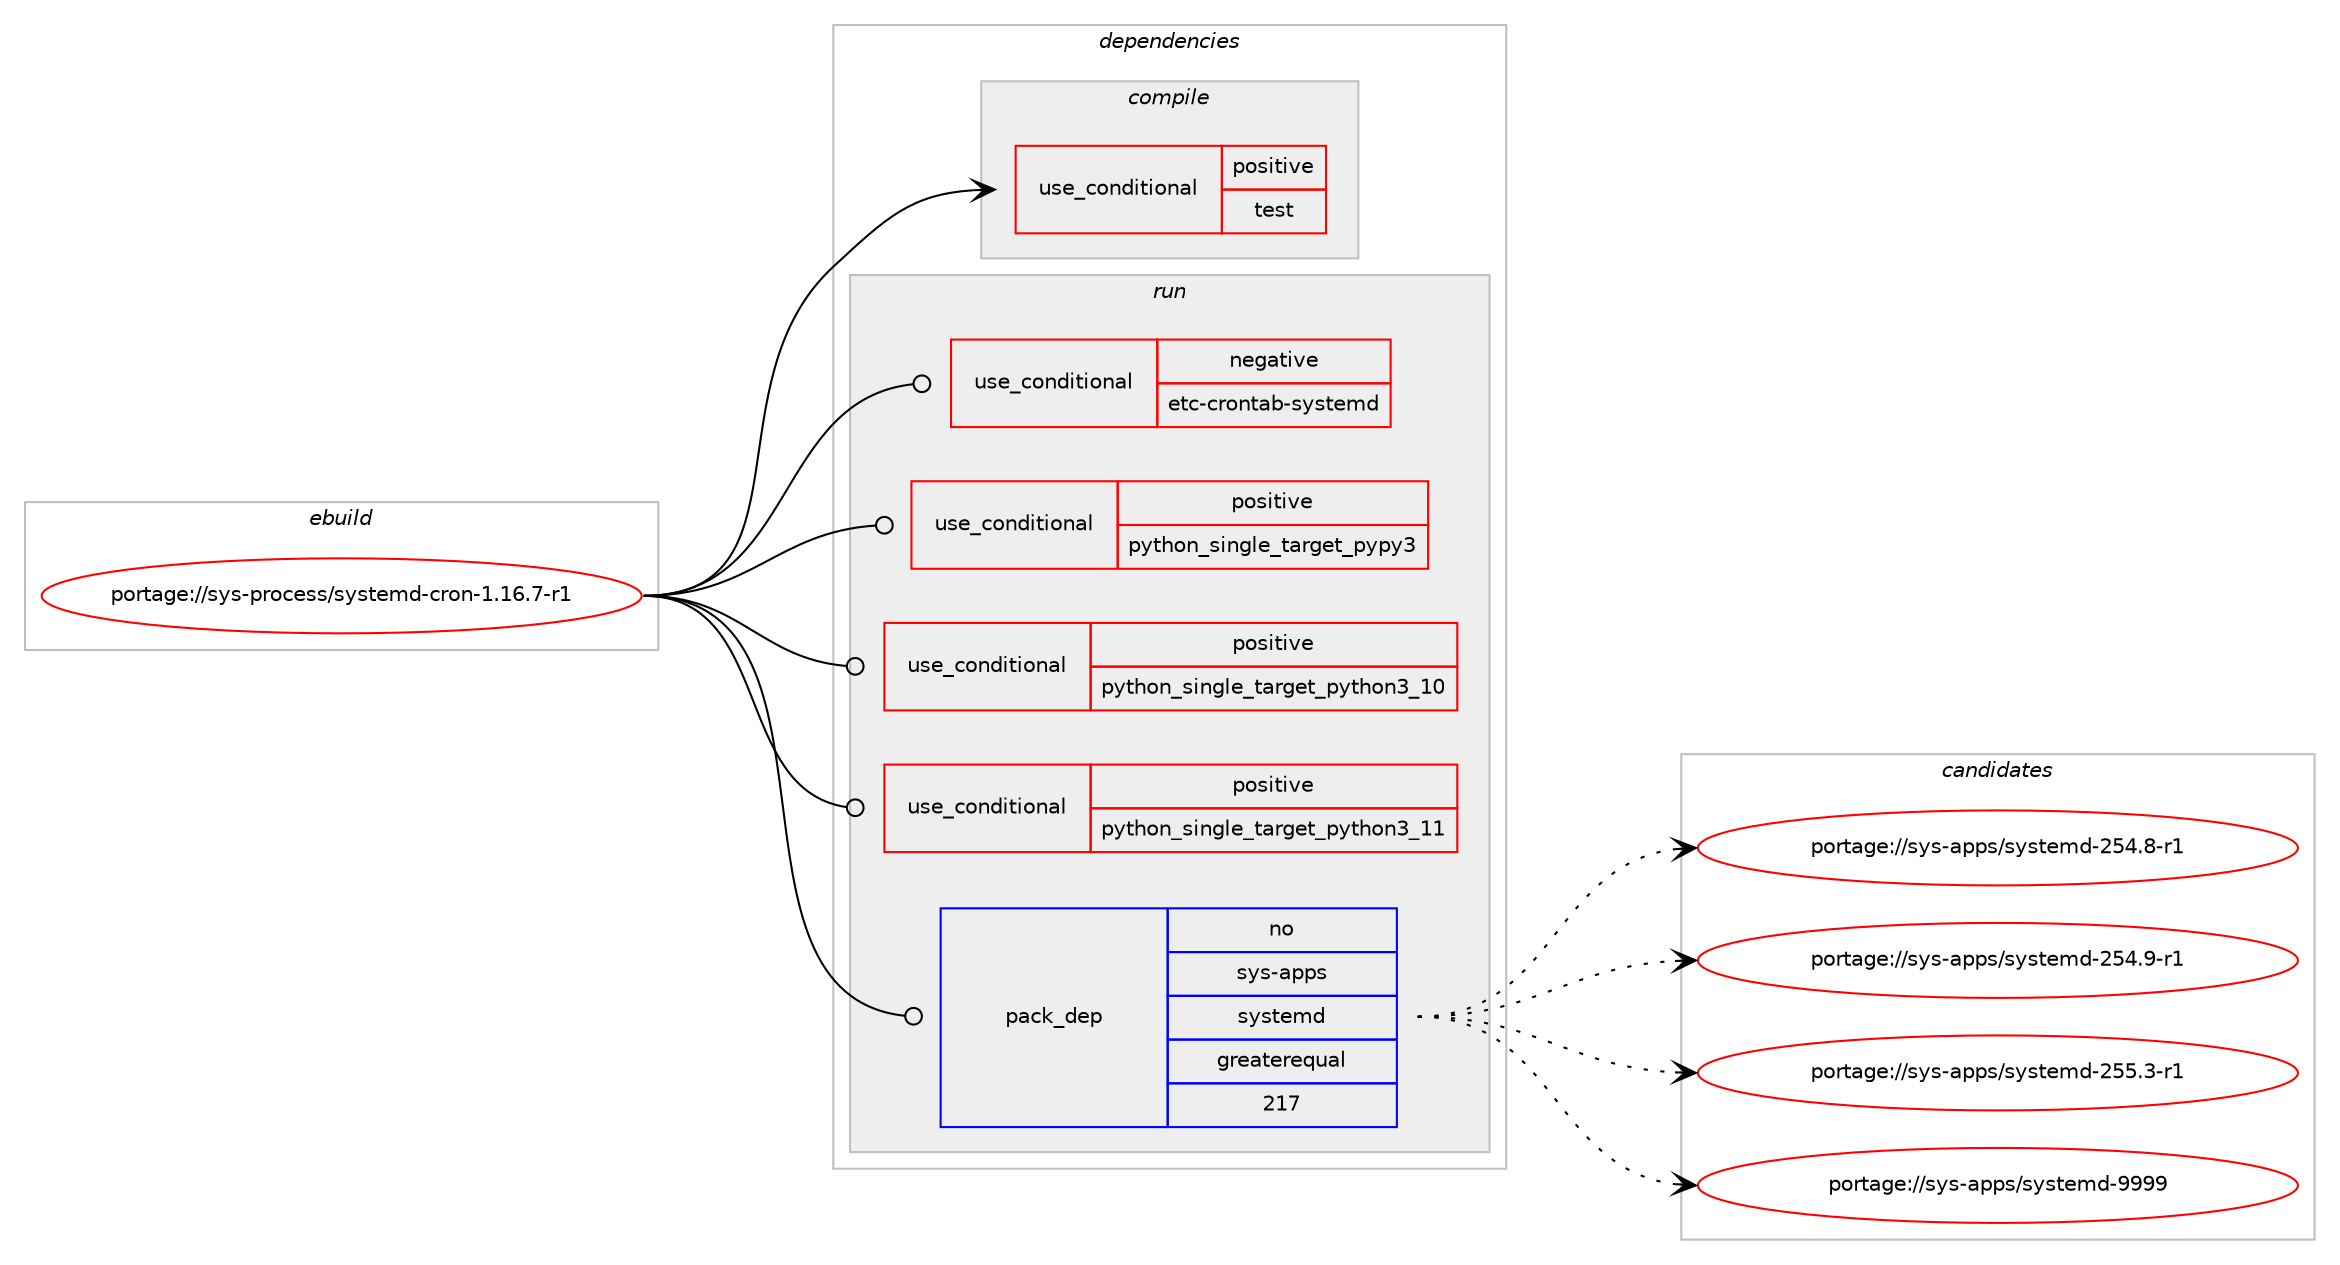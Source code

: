 digraph prolog {

# *************
# Graph options
# *************

newrank=true;
concentrate=true;
compound=true;
graph [rankdir=LR,fontname=Helvetica,fontsize=10,ranksep=1.5];#, ranksep=2.5, nodesep=0.2];
edge  [arrowhead=vee];
node  [fontname=Helvetica,fontsize=10];

# **********
# The ebuild
# **********

subgraph cluster_leftcol {
color=gray;
rank=same;
label=<<i>ebuild</i>>;
id [label="portage://sys-process/systemd-cron-1.16.7-r1", color=red, width=4, href="../sys-process/systemd-cron-1.16.7-r1.svg"];
}

# ****************
# The dependencies
# ****************

subgraph cluster_midcol {
color=gray;
label=<<i>dependencies</i>>;
subgraph cluster_compile {
fillcolor="#eeeeee";
style=filled;
label=<<i>compile</i>>;
subgraph cond14887 {
dependency21852 [label=<<TABLE BORDER="0" CELLBORDER="1" CELLSPACING="0" CELLPADDING="4"><TR><TD ROWSPAN="3" CELLPADDING="10">use_conditional</TD></TR><TR><TD>positive</TD></TR><TR><TD>test</TD></TR></TABLE>>, shape=none, color=red];
# *** BEGIN UNKNOWN DEPENDENCY TYPE (TODO) ***
# dependency21852 -> package_dependency(portage://sys-process/systemd-cron-1.16.7-r1,install,no,sys-apps,man-db,none,[,,],[],[])
# *** END UNKNOWN DEPENDENCY TYPE (TODO) ***

# *** BEGIN UNKNOWN DEPENDENCY TYPE (TODO) ***
# dependency21852 -> package_dependency(portage://sys-process/systemd-cron-1.16.7-r1,install,no,dev-python,pyflakes,none,[,,],[],[])
# *** END UNKNOWN DEPENDENCY TYPE (TODO) ***

}
id:e -> dependency21852:w [weight=20,style="solid",arrowhead="vee"];
# *** BEGIN UNKNOWN DEPENDENCY TYPE (TODO) ***
# id -> package_dependency(portage://sys-process/systemd-cron-1.16.7-r1,install,no,sys-process,cronbase,none,[,,],[],[])
# *** END UNKNOWN DEPENDENCY TYPE (TODO) ***

}
subgraph cluster_compileandrun {
fillcolor="#eeeeee";
style=filled;
label=<<i>compile and run</i>>;
}
subgraph cluster_run {
fillcolor="#eeeeee";
style=filled;
label=<<i>run</i>>;
subgraph cond14888 {
dependency21853 [label=<<TABLE BORDER="0" CELLBORDER="1" CELLSPACING="0" CELLPADDING="4"><TR><TD ROWSPAN="3" CELLPADDING="10">use_conditional</TD></TR><TR><TD>negative</TD></TR><TR><TD>etc-crontab-systemd</TD></TR></TABLE>>, shape=none, color=red];
# *** BEGIN UNKNOWN DEPENDENCY TYPE (TODO) ***
# dependency21853 -> package_dependency(portage://sys-process/systemd-cron-1.16.7-r1,run,weak,sys-process,dcron,none,[,,],[],[])
# *** END UNKNOWN DEPENDENCY TYPE (TODO) ***

}
id:e -> dependency21853:w [weight=20,style="solid",arrowhead="odot"];
subgraph cond14889 {
dependency21854 [label=<<TABLE BORDER="0" CELLBORDER="1" CELLSPACING="0" CELLPADDING="4"><TR><TD ROWSPAN="3" CELLPADDING="10">use_conditional</TD></TR><TR><TD>positive</TD></TR><TR><TD>python_single_target_pypy3</TD></TR></TABLE>>, shape=none, color=red];
# *** BEGIN UNKNOWN DEPENDENCY TYPE (TODO) ***
# dependency21854 -> package_dependency(portage://sys-process/systemd-cron-1.16.7-r1,run,no,dev-python,pypy3,none,[,,],any_same_slot,[])
# *** END UNKNOWN DEPENDENCY TYPE (TODO) ***

}
id:e -> dependency21854:w [weight=20,style="solid",arrowhead="odot"];
subgraph cond14890 {
dependency21855 [label=<<TABLE BORDER="0" CELLBORDER="1" CELLSPACING="0" CELLPADDING="4"><TR><TD ROWSPAN="3" CELLPADDING="10">use_conditional</TD></TR><TR><TD>positive</TD></TR><TR><TD>python_single_target_python3_10</TD></TR></TABLE>>, shape=none, color=red];
# *** BEGIN UNKNOWN DEPENDENCY TYPE (TODO) ***
# dependency21855 -> package_dependency(portage://sys-process/systemd-cron-1.16.7-r1,run,no,dev-lang,python,none,[,,],[slot(3.10)],[])
# *** END UNKNOWN DEPENDENCY TYPE (TODO) ***

}
id:e -> dependency21855:w [weight=20,style="solid",arrowhead="odot"];
subgraph cond14891 {
dependency21856 [label=<<TABLE BORDER="0" CELLBORDER="1" CELLSPACING="0" CELLPADDING="4"><TR><TD ROWSPAN="3" CELLPADDING="10">use_conditional</TD></TR><TR><TD>positive</TD></TR><TR><TD>python_single_target_python3_11</TD></TR></TABLE>>, shape=none, color=red];
# *** BEGIN UNKNOWN DEPENDENCY TYPE (TODO) ***
# dependency21856 -> package_dependency(portage://sys-process/systemd-cron-1.16.7-r1,run,no,dev-lang,python,none,[,,],[slot(3.11)],[])
# *** END UNKNOWN DEPENDENCY TYPE (TODO) ***

}
id:e -> dependency21856:w [weight=20,style="solid",arrowhead="odot"];
# *** BEGIN UNKNOWN DEPENDENCY TYPE (TODO) ***
# id -> package_dependency(portage://sys-process/systemd-cron-1.16.7-r1,run,no,acct-group,_cron-failure,none,[,,],[],[])
# *** END UNKNOWN DEPENDENCY TYPE (TODO) ***

# *** BEGIN UNKNOWN DEPENDENCY TYPE (TODO) ***
# id -> package_dependency(portage://sys-process/systemd-cron-1.16.7-r1,run,no,acct-user,_cron-failure,none,[,,],[],[])
# *** END UNKNOWN DEPENDENCY TYPE (TODO) ***

# *** BEGIN UNKNOWN DEPENDENCY TYPE (TODO) ***
# id -> package_dependency(portage://sys-process/systemd-cron-1.16.7-r1,run,no,sys-apps,debianutils,none,[,,],[],[])
# *** END UNKNOWN DEPENDENCY TYPE (TODO) ***

subgraph pack6766 {
dependency21857 [label=<<TABLE BORDER="0" CELLBORDER="1" CELLSPACING="0" CELLPADDING="4" WIDTH="220"><TR><TD ROWSPAN="6" CELLPADDING="30">pack_dep</TD></TR><TR><TD WIDTH="110">no</TD></TR><TR><TD>sys-apps</TD></TR><TR><TD>systemd</TD></TR><TR><TD>greaterequal</TD></TR><TR><TD>217</TD></TR></TABLE>>, shape=none, color=blue];
}
id:e -> dependency21857:w [weight=20,style="solid",arrowhead="odot"];
# *** BEGIN UNKNOWN DEPENDENCY TYPE (TODO) ***
# id -> package_dependency(portage://sys-process/systemd-cron-1.16.7-r1,run,no,sys-process,cronbase,none,[,,],[],[])
# *** END UNKNOWN DEPENDENCY TYPE (TODO) ***

# *** BEGIN UNKNOWN DEPENDENCY TYPE (TODO) ***
# id -> package_dependency(portage://sys-process/systemd-cron-1.16.7-r1,run,weak,sys-process,cronie,none,[,,],[],[use(enable(anacron),none)])
# *** END UNKNOWN DEPENDENCY TYPE (TODO) ***

}
}

# **************
# The candidates
# **************

subgraph cluster_choices {
rank=same;
color=gray;
label=<<i>candidates</i>>;

subgraph choice6766 {
color=black;
nodesep=1;
choice1151211154597112112115471151211151161011091004550535246564511449 [label="portage://sys-apps/systemd-254.8-r1", color=red, width=4,href="../sys-apps/systemd-254.8-r1.svg"];
choice1151211154597112112115471151211151161011091004550535246574511449 [label="portage://sys-apps/systemd-254.9-r1", color=red, width=4,href="../sys-apps/systemd-254.9-r1.svg"];
choice1151211154597112112115471151211151161011091004550535346514511449 [label="portage://sys-apps/systemd-255.3-r1", color=red, width=4,href="../sys-apps/systemd-255.3-r1.svg"];
choice1151211154597112112115471151211151161011091004557575757 [label="portage://sys-apps/systemd-9999", color=red, width=4,href="../sys-apps/systemd-9999.svg"];
dependency21857:e -> choice1151211154597112112115471151211151161011091004550535246564511449:w [style=dotted,weight="100"];
dependency21857:e -> choice1151211154597112112115471151211151161011091004550535246574511449:w [style=dotted,weight="100"];
dependency21857:e -> choice1151211154597112112115471151211151161011091004550535346514511449:w [style=dotted,weight="100"];
dependency21857:e -> choice1151211154597112112115471151211151161011091004557575757:w [style=dotted,weight="100"];
}
}

}
